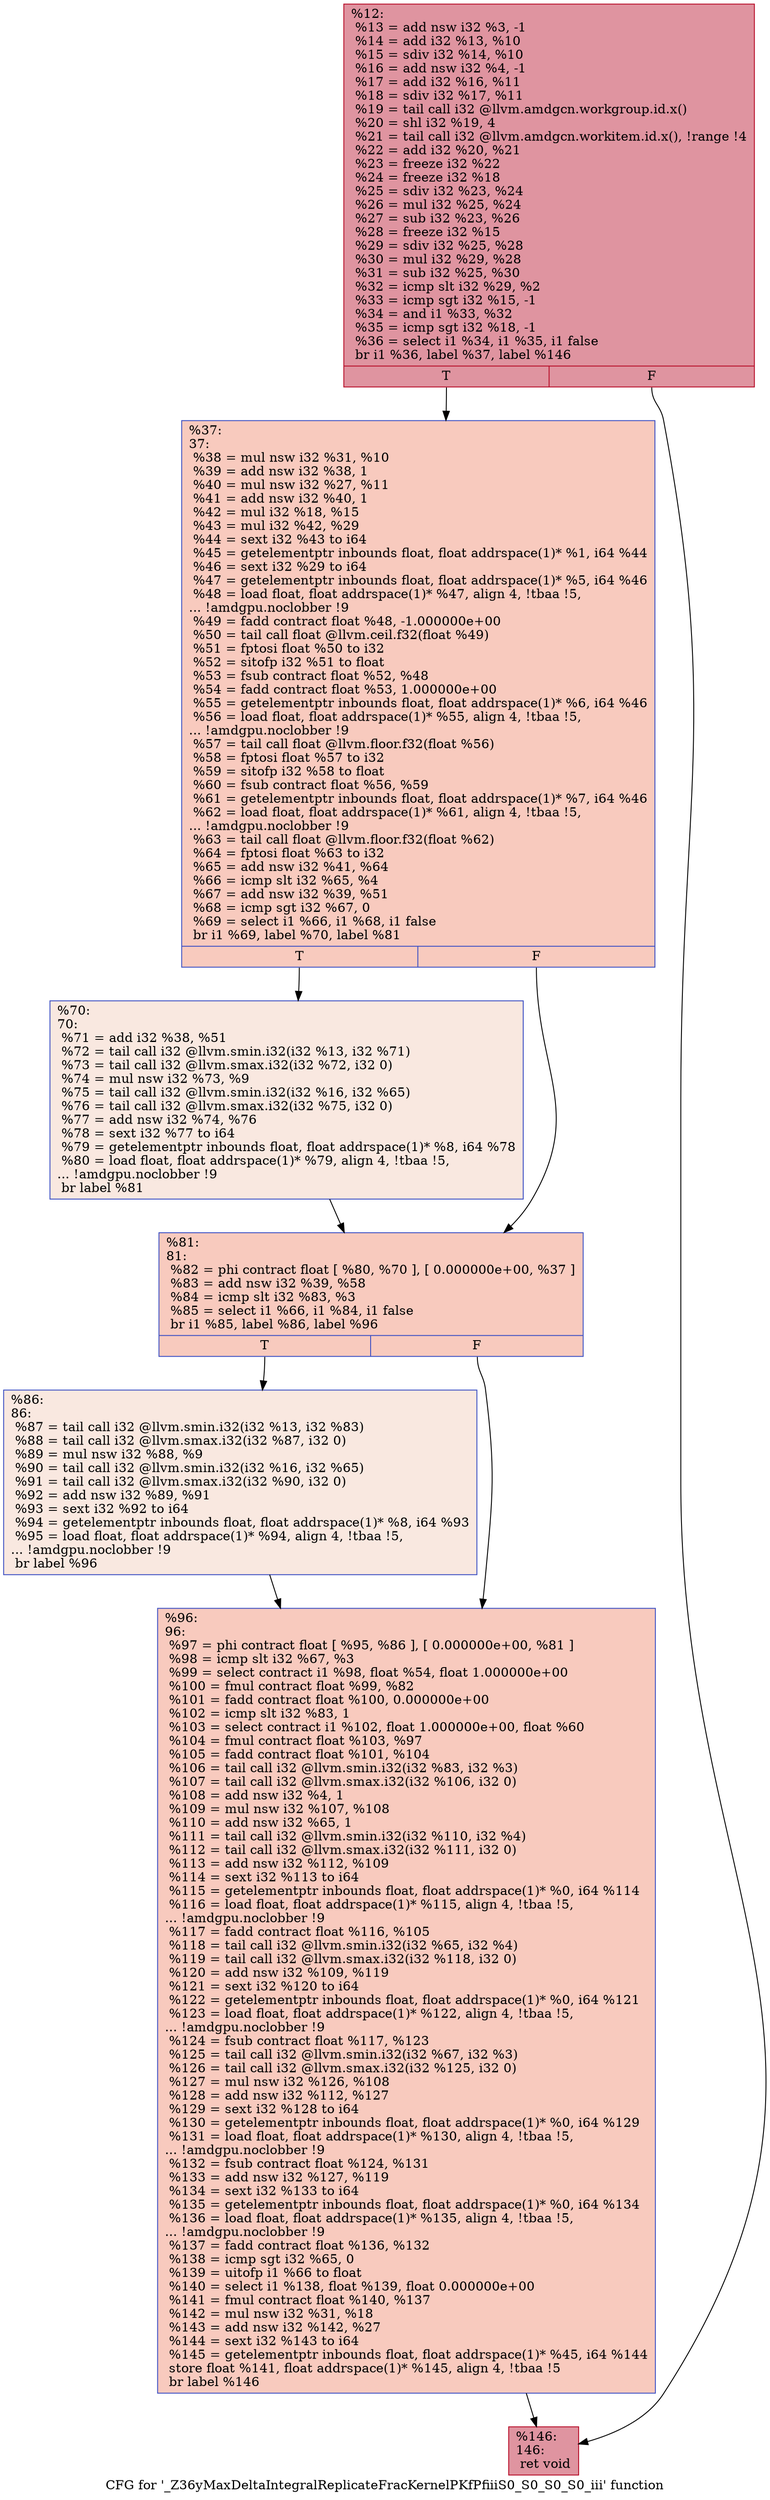 digraph "CFG for '_Z36yMaxDeltaIntegralReplicateFracKernelPKfPfiiiS0_S0_S0_S0_iii' function" {
	label="CFG for '_Z36yMaxDeltaIntegralReplicateFracKernelPKfPfiiiS0_S0_S0_S0_iii' function";

	Node0x62a1d30 [shape=record,color="#b70d28ff", style=filled, fillcolor="#b70d2870",label="{%12:\l  %13 = add nsw i32 %3, -1\l  %14 = add i32 %13, %10\l  %15 = sdiv i32 %14, %10\l  %16 = add nsw i32 %4, -1\l  %17 = add i32 %16, %11\l  %18 = sdiv i32 %17, %11\l  %19 = tail call i32 @llvm.amdgcn.workgroup.id.x()\l  %20 = shl i32 %19, 4\l  %21 = tail call i32 @llvm.amdgcn.workitem.id.x(), !range !4\l  %22 = add i32 %20, %21\l  %23 = freeze i32 %22\l  %24 = freeze i32 %18\l  %25 = sdiv i32 %23, %24\l  %26 = mul i32 %25, %24\l  %27 = sub i32 %23, %26\l  %28 = freeze i32 %15\l  %29 = sdiv i32 %25, %28\l  %30 = mul i32 %29, %28\l  %31 = sub i32 %25, %30\l  %32 = icmp slt i32 %29, %2\l  %33 = icmp sgt i32 %15, -1\l  %34 = and i1 %33, %32\l  %35 = icmp sgt i32 %18, -1\l  %36 = select i1 %34, i1 %35, i1 false\l  br i1 %36, label %37, label %146\l|{<s0>T|<s1>F}}"];
	Node0x62a1d30:s0 -> Node0x62a3300;
	Node0x62a1d30:s1 -> Node0x62a4de0;
	Node0x62a3300 [shape=record,color="#3d50c3ff", style=filled, fillcolor="#ef886b70",label="{%37:\l37:                                               \l  %38 = mul nsw i32 %31, %10\l  %39 = add nsw i32 %38, 1\l  %40 = mul nsw i32 %27, %11\l  %41 = add nsw i32 %40, 1\l  %42 = mul i32 %18, %15\l  %43 = mul i32 %42, %29\l  %44 = sext i32 %43 to i64\l  %45 = getelementptr inbounds float, float addrspace(1)* %1, i64 %44\l  %46 = sext i32 %29 to i64\l  %47 = getelementptr inbounds float, float addrspace(1)* %5, i64 %46\l  %48 = load float, float addrspace(1)* %47, align 4, !tbaa !5,\l... !amdgpu.noclobber !9\l  %49 = fadd contract float %48, -1.000000e+00\l  %50 = tail call float @llvm.ceil.f32(float %49)\l  %51 = fptosi float %50 to i32\l  %52 = sitofp i32 %51 to float\l  %53 = fsub contract float %52, %48\l  %54 = fadd contract float %53, 1.000000e+00\l  %55 = getelementptr inbounds float, float addrspace(1)* %6, i64 %46\l  %56 = load float, float addrspace(1)* %55, align 4, !tbaa !5,\l... !amdgpu.noclobber !9\l  %57 = tail call float @llvm.floor.f32(float %56)\l  %58 = fptosi float %57 to i32\l  %59 = sitofp i32 %58 to float\l  %60 = fsub contract float %56, %59\l  %61 = getelementptr inbounds float, float addrspace(1)* %7, i64 %46\l  %62 = load float, float addrspace(1)* %61, align 4, !tbaa !5,\l... !amdgpu.noclobber !9\l  %63 = tail call float @llvm.floor.f32(float %62)\l  %64 = fptosi float %63 to i32\l  %65 = add nsw i32 %41, %64\l  %66 = icmp slt i32 %65, %4\l  %67 = add nsw i32 %39, %51\l  %68 = icmp sgt i32 %67, 0\l  %69 = select i1 %66, i1 %68, i1 false\l  br i1 %69, label %70, label %81\l|{<s0>T|<s1>F}}"];
	Node0x62a3300:s0 -> Node0x62a4b70;
	Node0x62a3300:s1 -> Node0x62a80d0;
	Node0x62a4b70 [shape=record,color="#3d50c3ff", style=filled, fillcolor="#f1ccb870",label="{%70:\l70:                                               \l  %71 = add i32 %38, %51\l  %72 = tail call i32 @llvm.smin.i32(i32 %13, i32 %71)\l  %73 = tail call i32 @llvm.smax.i32(i32 %72, i32 0)\l  %74 = mul nsw i32 %73, %9\l  %75 = tail call i32 @llvm.smin.i32(i32 %16, i32 %65)\l  %76 = tail call i32 @llvm.smax.i32(i32 %75, i32 0)\l  %77 = add nsw i32 %74, %76\l  %78 = sext i32 %77 to i64\l  %79 = getelementptr inbounds float, float addrspace(1)* %8, i64 %78\l  %80 = load float, float addrspace(1)* %79, align 4, !tbaa !5,\l... !amdgpu.noclobber !9\l  br label %81\l}"];
	Node0x62a4b70 -> Node0x62a80d0;
	Node0x62a80d0 [shape=record,color="#3d50c3ff", style=filled, fillcolor="#ef886b70",label="{%81:\l81:                                               \l  %82 = phi contract float [ %80, %70 ], [ 0.000000e+00, %37 ]\l  %83 = add nsw i32 %39, %58\l  %84 = icmp slt i32 %83, %3\l  %85 = select i1 %66, i1 %84, i1 false\l  br i1 %85, label %86, label %96\l|{<s0>T|<s1>F}}"];
	Node0x62a80d0:s0 -> Node0x62a8f10;
	Node0x62a80d0:s1 -> Node0x62a8fa0;
	Node0x62a8f10 [shape=record,color="#3d50c3ff", style=filled, fillcolor="#f1ccb870",label="{%86:\l86:                                               \l  %87 = tail call i32 @llvm.smin.i32(i32 %13, i32 %83)\l  %88 = tail call i32 @llvm.smax.i32(i32 %87, i32 0)\l  %89 = mul nsw i32 %88, %9\l  %90 = tail call i32 @llvm.smin.i32(i32 %16, i32 %65)\l  %91 = tail call i32 @llvm.smax.i32(i32 %90, i32 0)\l  %92 = add nsw i32 %89, %91\l  %93 = sext i32 %92 to i64\l  %94 = getelementptr inbounds float, float addrspace(1)* %8, i64 %93\l  %95 = load float, float addrspace(1)* %94, align 4, !tbaa !5,\l... !amdgpu.noclobber !9\l  br label %96\l}"];
	Node0x62a8f10 -> Node0x62a8fa0;
	Node0x62a8fa0 [shape=record,color="#3d50c3ff", style=filled, fillcolor="#ef886b70",label="{%96:\l96:                                               \l  %97 = phi contract float [ %95, %86 ], [ 0.000000e+00, %81 ]\l  %98 = icmp slt i32 %67, %3\l  %99 = select contract i1 %98, float %54, float 1.000000e+00\l  %100 = fmul contract float %99, %82\l  %101 = fadd contract float %100, 0.000000e+00\l  %102 = icmp slt i32 %83, 1\l  %103 = select contract i1 %102, float 1.000000e+00, float %60\l  %104 = fmul contract float %103, %97\l  %105 = fadd contract float %101, %104\l  %106 = tail call i32 @llvm.smin.i32(i32 %83, i32 %3)\l  %107 = tail call i32 @llvm.smax.i32(i32 %106, i32 0)\l  %108 = add nsw i32 %4, 1\l  %109 = mul nsw i32 %107, %108\l  %110 = add nsw i32 %65, 1\l  %111 = tail call i32 @llvm.smin.i32(i32 %110, i32 %4)\l  %112 = tail call i32 @llvm.smax.i32(i32 %111, i32 0)\l  %113 = add nsw i32 %112, %109\l  %114 = sext i32 %113 to i64\l  %115 = getelementptr inbounds float, float addrspace(1)* %0, i64 %114\l  %116 = load float, float addrspace(1)* %115, align 4, !tbaa !5,\l... !amdgpu.noclobber !9\l  %117 = fadd contract float %116, %105\l  %118 = tail call i32 @llvm.smin.i32(i32 %65, i32 %4)\l  %119 = tail call i32 @llvm.smax.i32(i32 %118, i32 0)\l  %120 = add nsw i32 %109, %119\l  %121 = sext i32 %120 to i64\l  %122 = getelementptr inbounds float, float addrspace(1)* %0, i64 %121\l  %123 = load float, float addrspace(1)* %122, align 4, !tbaa !5,\l... !amdgpu.noclobber !9\l  %124 = fsub contract float %117, %123\l  %125 = tail call i32 @llvm.smin.i32(i32 %67, i32 %3)\l  %126 = tail call i32 @llvm.smax.i32(i32 %125, i32 0)\l  %127 = mul nsw i32 %126, %108\l  %128 = add nsw i32 %112, %127\l  %129 = sext i32 %128 to i64\l  %130 = getelementptr inbounds float, float addrspace(1)* %0, i64 %129\l  %131 = load float, float addrspace(1)* %130, align 4, !tbaa !5,\l... !amdgpu.noclobber !9\l  %132 = fsub contract float %124, %131\l  %133 = add nsw i32 %127, %119\l  %134 = sext i32 %133 to i64\l  %135 = getelementptr inbounds float, float addrspace(1)* %0, i64 %134\l  %136 = load float, float addrspace(1)* %135, align 4, !tbaa !5,\l... !amdgpu.noclobber !9\l  %137 = fadd contract float %136, %132\l  %138 = icmp sgt i32 %65, 0\l  %139 = uitofp i1 %66 to float\l  %140 = select i1 %138, float %139, float 0.000000e+00\l  %141 = fmul contract float %140, %137\l  %142 = mul nsw i32 %31, %18\l  %143 = add nsw i32 %142, %27\l  %144 = sext i32 %143 to i64\l  %145 = getelementptr inbounds float, float addrspace(1)* %45, i64 %144\l  store float %141, float addrspace(1)* %145, align 4, !tbaa !5\l  br label %146\l}"];
	Node0x62a8fa0 -> Node0x62a4de0;
	Node0x62a4de0 [shape=record,color="#b70d28ff", style=filled, fillcolor="#b70d2870",label="{%146:\l146:                                              \l  ret void\l}"];
}
